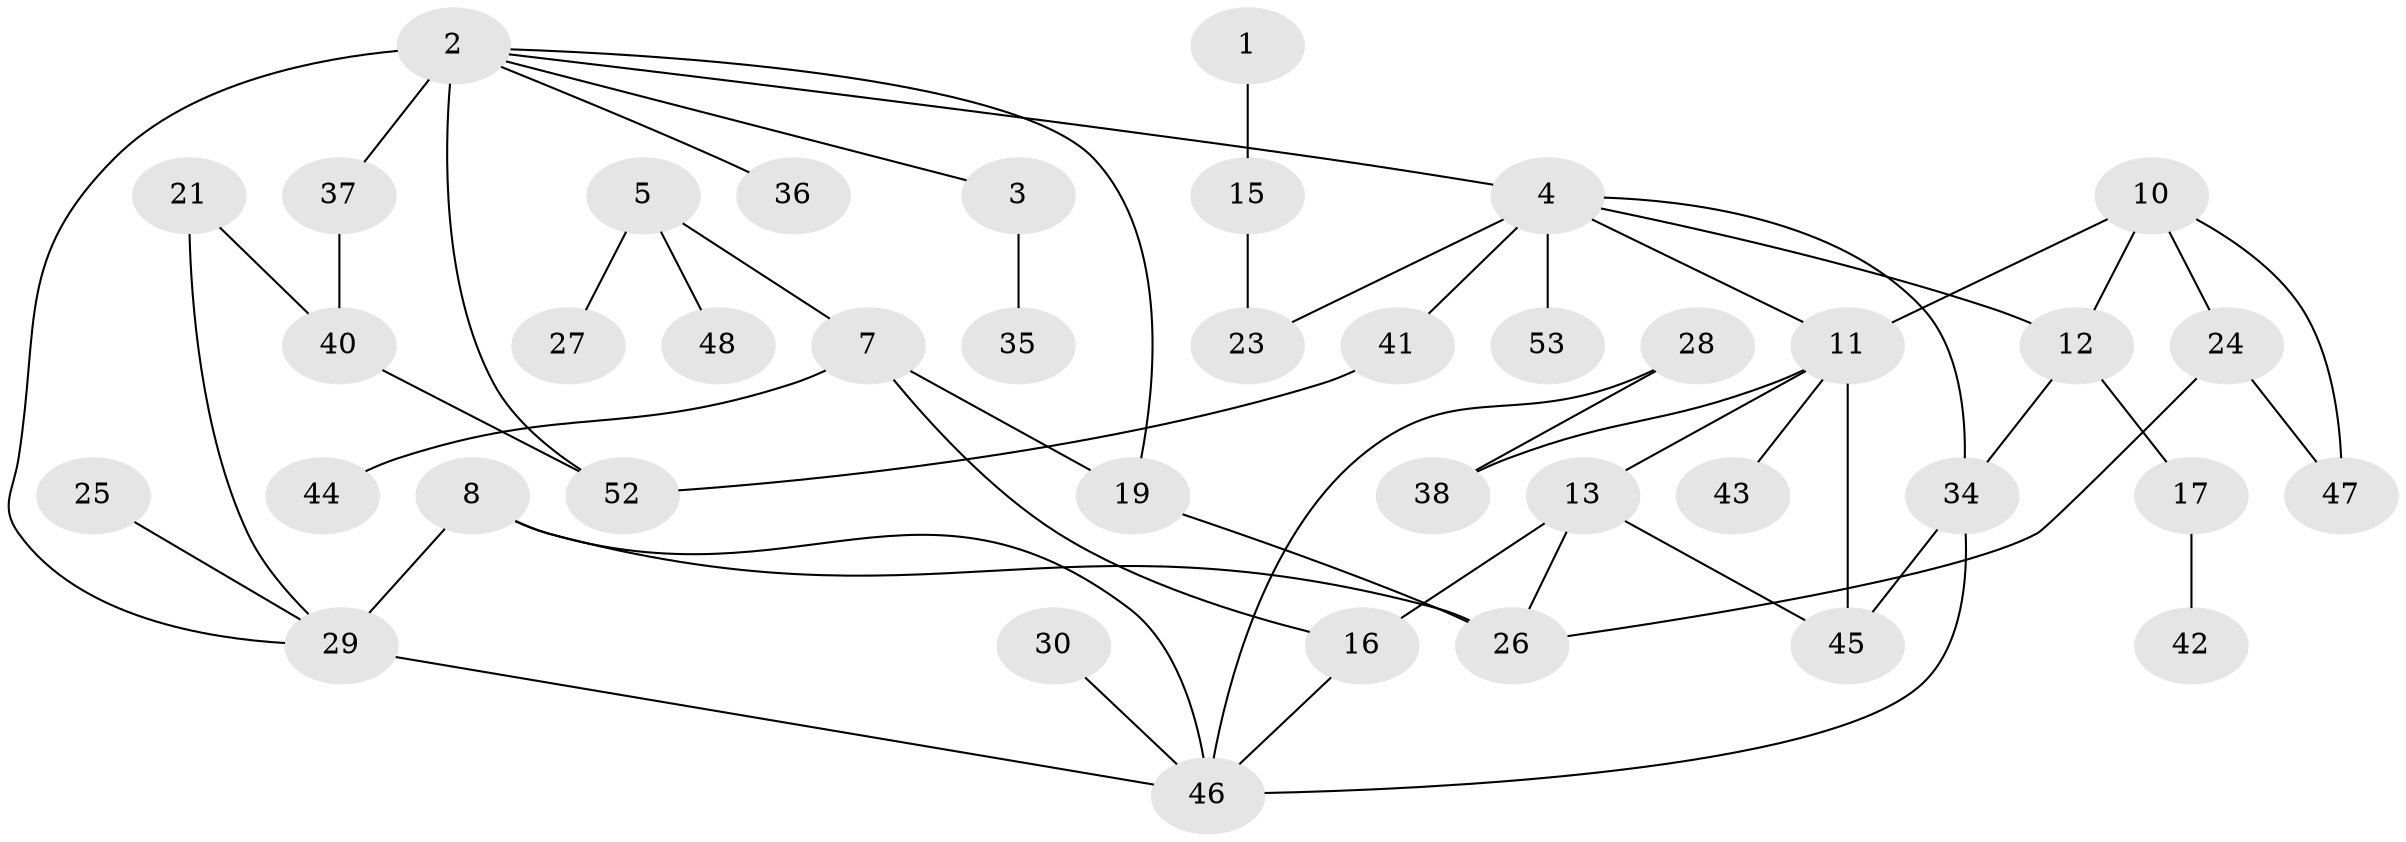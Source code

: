 // original degree distribution, {1: 0.2830188679245283, 2: 0.2641509433962264, 4: 0.12264150943396226, 0: 0.10377358490566038, 3: 0.1509433962264151, 5: 0.05660377358490566, 7: 0.018867924528301886}
// Generated by graph-tools (version 1.1) at 2025/33/03/09/25 02:33:23]
// undirected, 40 vertices, 55 edges
graph export_dot {
graph [start="1"]
  node [color=gray90,style=filled];
  1;
  2;
  3;
  4;
  5;
  7;
  8;
  10;
  11;
  12;
  13;
  15;
  16;
  17;
  19;
  21;
  23;
  24;
  25;
  26;
  27;
  28;
  29;
  30;
  34;
  35;
  36;
  37;
  38;
  40;
  41;
  42;
  43;
  44;
  45;
  46;
  47;
  48;
  52;
  53;
  1 -- 15 [weight=1.0];
  2 -- 3 [weight=1.0];
  2 -- 4 [weight=1.0];
  2 -- 19 [weight=1.0];
  2 -- 29 [weight=1.0];
  2 -- 36 [weight=1.0];
  2 -- 37 [weight=1.0];
  2 -- 52 [weight=4.0];
  3 -- 35 [weight=1.0];
  4 -- 11 [weight=1.0];
  4 -- 12 [weight=1.0];
  4 -- 23 [weight=1.0];
  4 -- 34 [weight=2.0];
  4 -- 41 [weight=2.0];
  4 -- 53 [weight=1.0];
  5 -- 7 [weight=1.0];
  5 -- 27 [weight=1.0];
  5 -- 48 [weight=1.0];
  7 -- 16 [weight=1.0];
  7 -- 19 [weight=1.0];
  7 -- 44 [weight=1.0];
  8 -- 26 [weight=1.0];
  8 -- 29 [weight=2.0];
  8 -- 46 [weight=1.0];
  10 -- 11 [weight=1.0];
  10 -- 12 [weight=1.0];
  10 -- 24 [weight=1.0];
  10 -- 47 [weight=1.0];
  11 -- 13 [weight=1.0];
  11 -- 38 [weight=1.0];
  11 -- 43 [weight=1.0];
  11 -- 45 [weight=1.0];
  12 -- 17 [weight=1.0];
  12 -- 34 [weight=1.0];
  13 -- 16 [weight=1.0];
  13 -- 26 [weight=1.0];
  13 -- 45 [weight=1.0];
  15 -- 23 [weight=1.0];
  16 -- 46 [weight=1.0];
  17 -- 42 [weight=1.0];
  19 -- 26 [weight=2.0];
  21 -- 29 [weight=1.0];
  21 -- 40 [weight=1.0];
  24 -- 26 [weight=1.0];
  24 -- 47 [weight=1.0];
  25 -- 29 [weight=1.0];
  28 -- 38 [weight=1.0];
  28 -- 46 [weight=1.0];
  29 -- 46 [weight=1.0];
  30 -- 46 [weight=1.0];
  34 -- 45 [weight=1.0];
  34 -- 46 [weight=1.0];
  37 -- 40 [weight=2.0];
  40 -- 52 [weight=1.0];
  41 -- 52 [weight=1.0];
}
